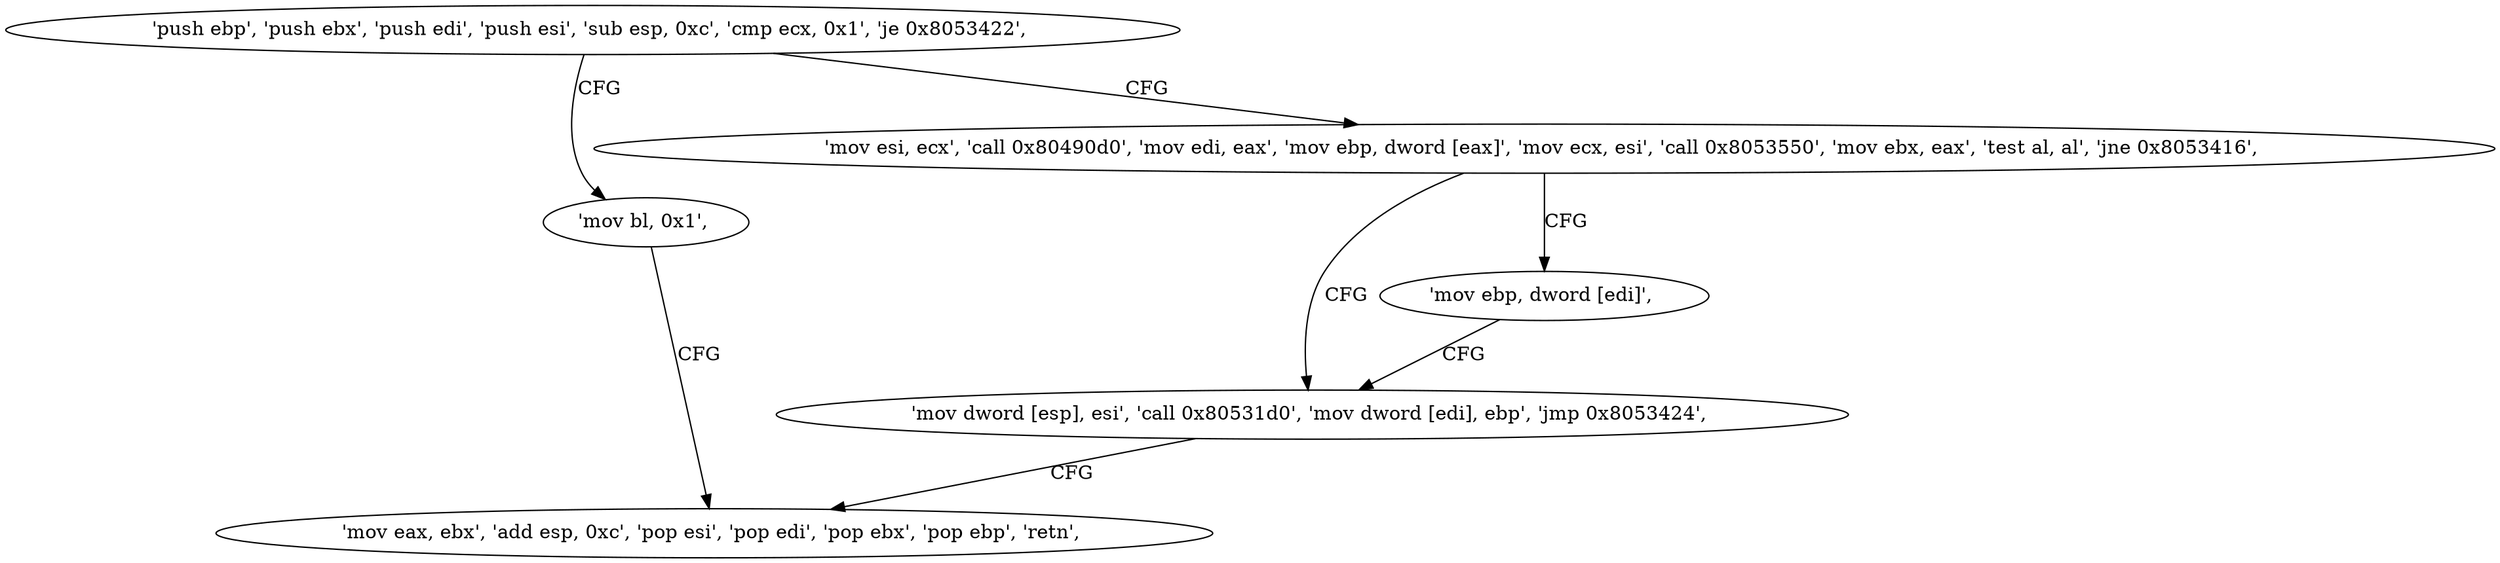 digraph "func" {
"134558704" [label = "'push ebp', 'push ebx', 'push edi', 'push esi', 'sub esp, 0xc', 'cmp ecx, 0x1', 'je 0x8053422', " ]
"134558754" [label = "'mov bl, 0x1', " ]
"134558716" [label = "'mov esi, ecx', 'call 0x80490d0', 'mov edi, eax', 'mov ebp, dword [eax]', 'mov ecx, esi', 'call 0x8053550', 'mov ebx, eax', 'test al, al', 'jne 0x8053416', " ]
"134558756" [label = "'mov eax, ebx', 'add esp, 0xc', 'pop esi', 'pop edi', 'pop ebx', 'pop ebp', 'retn', " ]
"134558742" [label = "'mov dword [esp], esi', 'call 0x80531d0', 'mov dword [edi], ebp', 'jmp 0x8053424', " ]
"134558740" [label = "'mov ebp, dword [edi]', " ]
"134558704" -> "134558754" [ label = "CFG" ]
"134558704" -> "134558716" [ label = "CFG" ]
"134558754" -> "134558756" [ label = "CFG" ]
"134558716" -> "134558742" [ label = "CFG" ]
"134558716" -> "134558740" [ label = "CFG" ]
"134558742" -> "134558756" [ label = "CFG" ]
"134558740" -> "134558742" [ label = "CFG" ]
}
